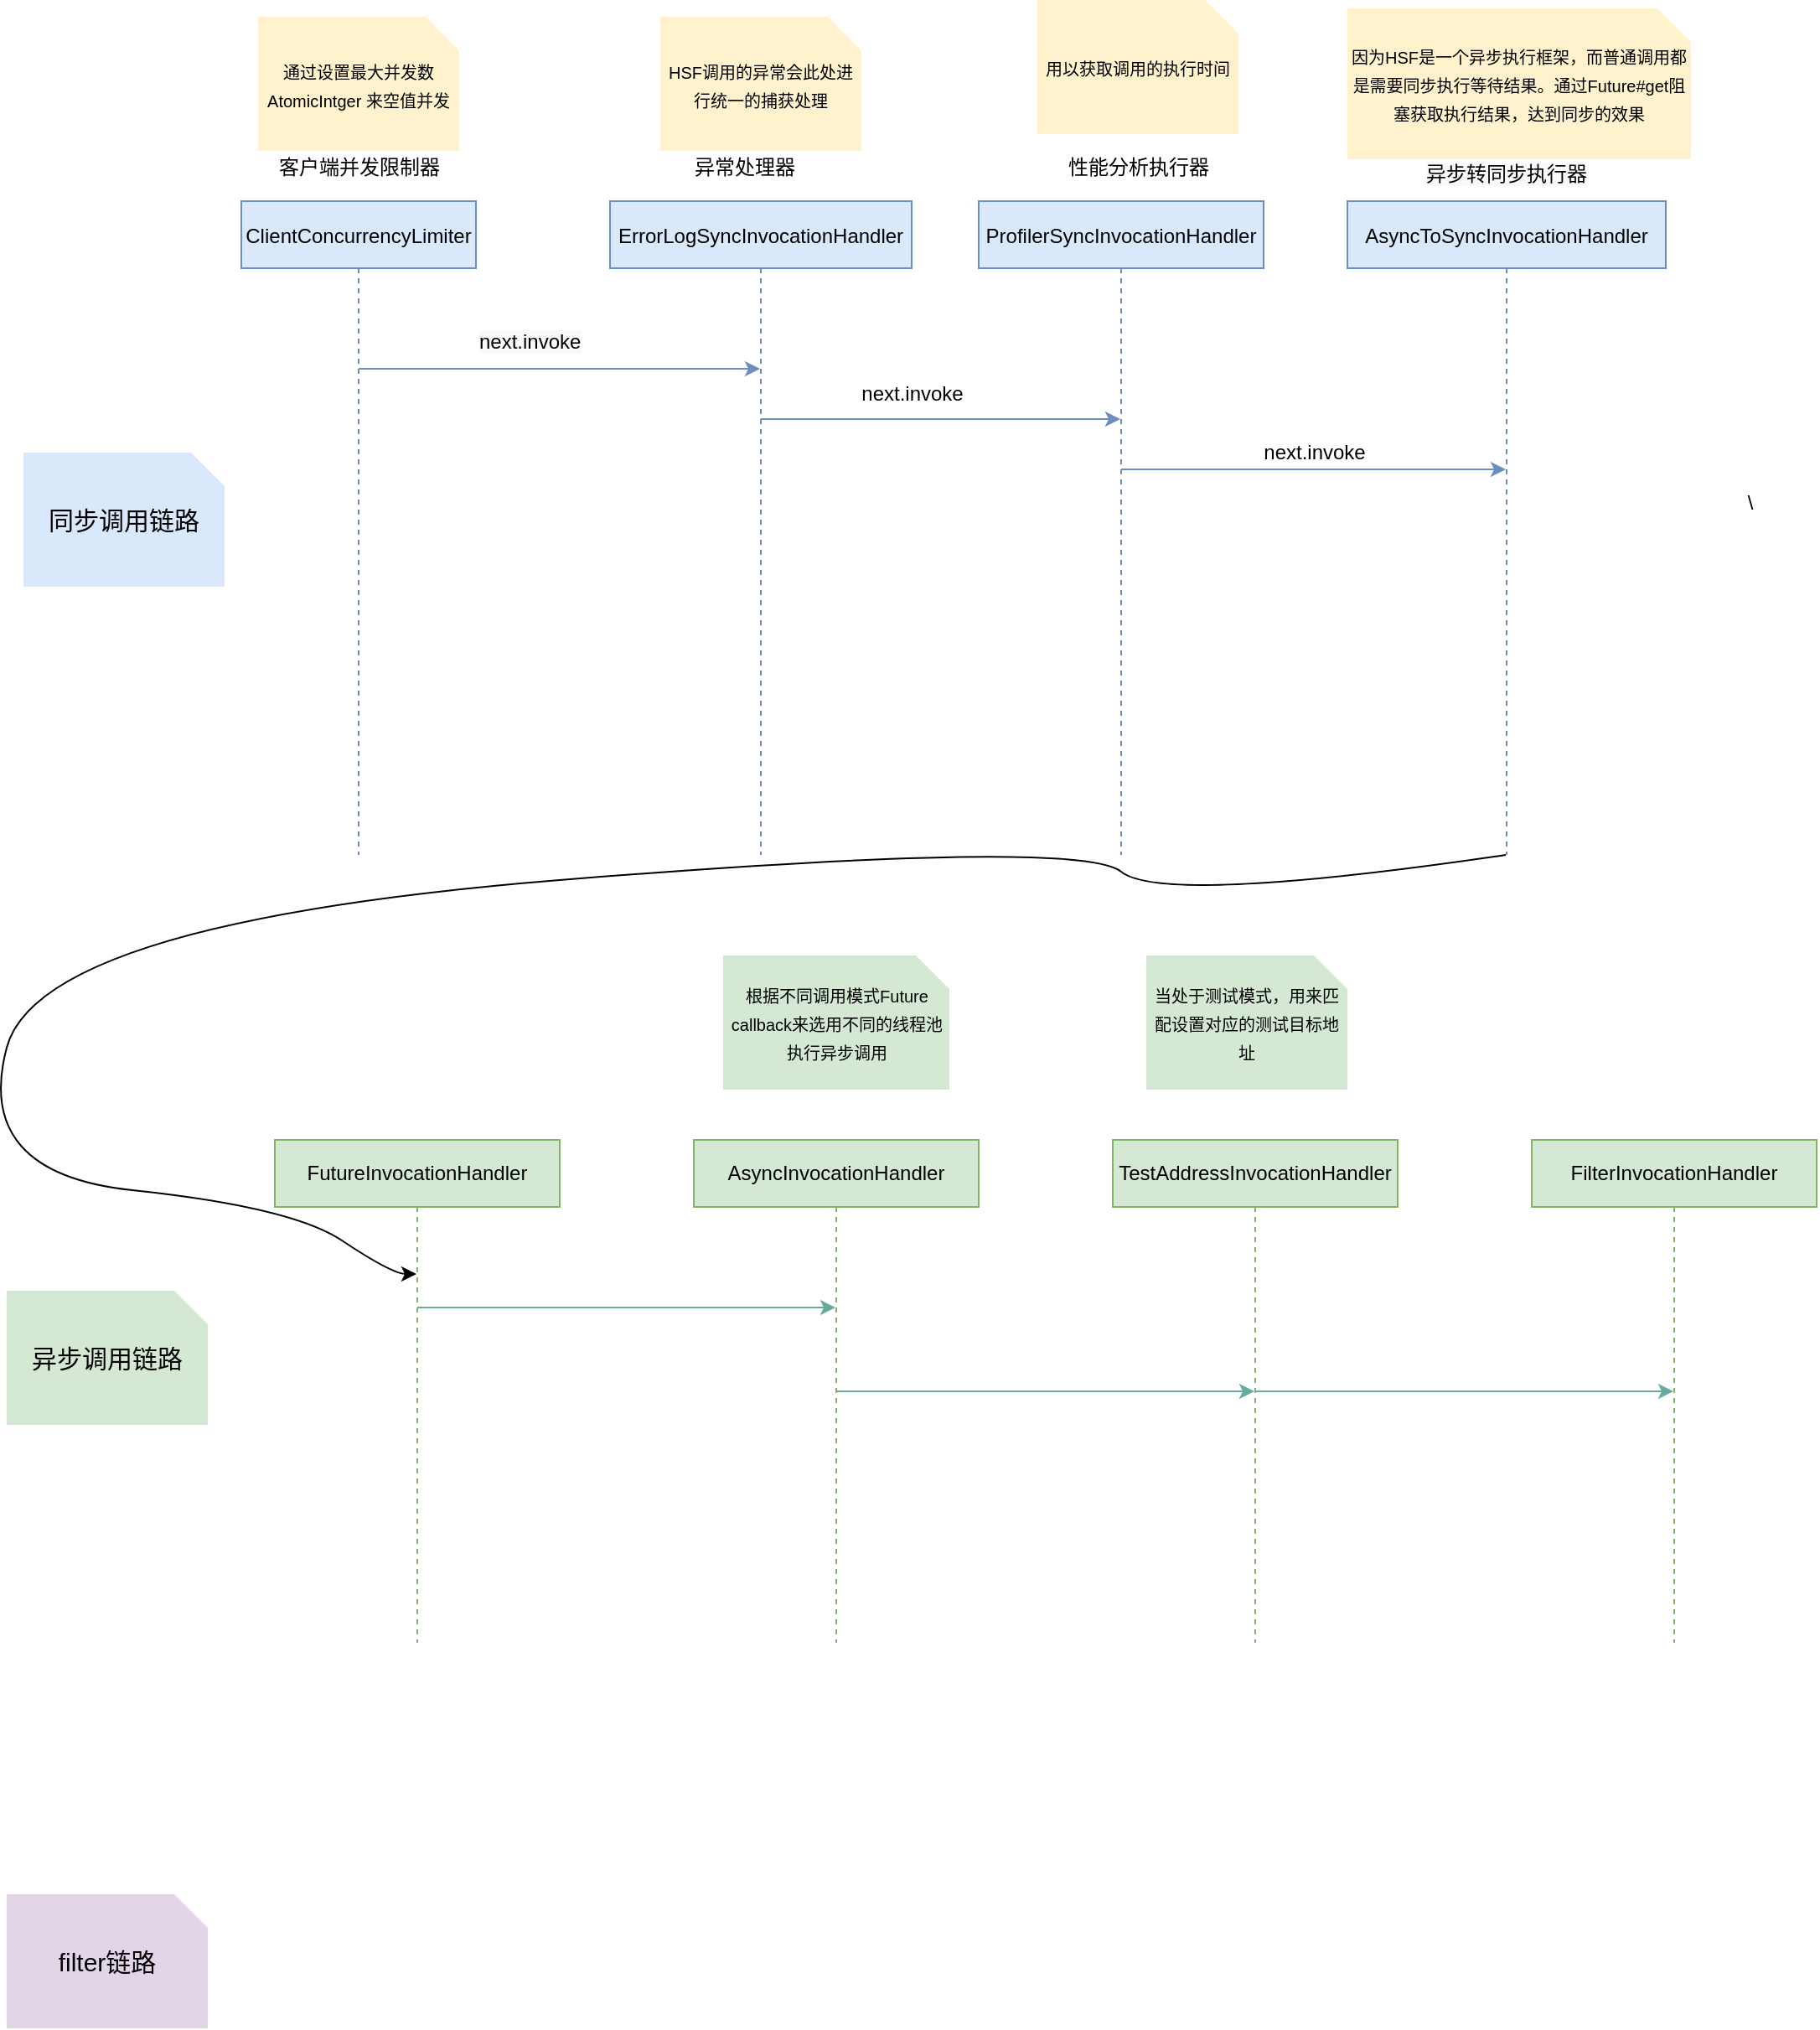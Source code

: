 <mxfile version="14.1.1" type="github">
  <diagram id="kgpKYQtTHZ0yAKxKKP6v" name="Page-1">
    <mxGraphModel dx="2462" dy="1752" grid="1" gridSize="10" guides="1" tooltips="1" connect="1" arrows="1" fold="1" page="0" pageScale="1" pageWidth="850" pageHeight="1100" math="0" shadow="0">
      <root>
        <mxCell id="0" />
        <mxCell id="1" parent="0" />
        <mxCell id="x7nl987tTBAlt_DvxvBK-10" value="" style="edgeStyle=orthogonalEdgeStyle;rounded=0;orthogonalLoop=1;jettySize=auto;html=1;fillColor=#dae8fc;strokeColor=#6c8ebf;" parent="1" source="3nuBFxr9cyL0pnOWT2aG-5" target="x7nl987tTBAlt_DvxvBK-9" edge="1">
          <mxGeometry relative="1" as="geometry">
            <Array as="points">
              <mxPoint x="100" y="200" />
              <mxPoint x="100" y="200" />
            </Array>
          </mxGeometry>
        </mxCell>
        <mxCell id="3nuBFxr9cyL0pnOWT2aG-5" value="ClientConcurrencyLimiter" style="shape=umlLifeline;perimeter=lifelinePerimeter;container=1;collapsible=0;recursiveResize=0;rounded=0;shadow=0;strokeWidth=1;fillColor=#dae8fc;strokeColor=#6c8ebf;" parent="1" vertex="1">
          <mxGeometry x="-70" y="100" width="140" height="390" as="geometry" />
        </mxCell>
        <mxCell id="x7nl987tTBAlt_DvxvBK-12" value="" style="edgeStyle=orthogonalEdgeStyle;rounded=0;orthogonalLoop=1;jettySize=auto;html=1;fillColor=#dae8fc;strokeColor=#6c8ebf;" parent="1" source="x7nl987tTBAlt_DvxvBK-9" target="x7nl987tTBAlt_DvxvBK-11" edge="1">
          <mxGeometry relative="1" as="geometry">
            <Array as="points">
              <mxPoint x="350" y="230" />
              <mxPoint x="350" y="230" />
            </Array>
          </mxGeometry>
        </mxCell>
        <mxCell id="x7nl987tTBAlt_DvxvBK-9" value="ErrorLogSyncInvocationHandler" style="shape=umlLifeline;perimeter=lifelinePerimeter;container=1;collapsible=0;recursiveResize=0;rounded=0;shadow=0;strokeWidth=1;fillColor=#dae8fc;strokeColor=#6c8ebf;" parent="1" vertex="1">
          <mxGeometry x="150" y="100" width="180" height="390" as="geometry" />
        </mxCell>
        <mxCell id="x7nl987tTBAlt_DvxvBK-16" value="" style="edgeStyle=orthogonalEdgeStyle;rounded=0;orthogonalLoop=1;jettySize=auto;html=1;fillColor=#dae8fc;strokeColor=#6c8ebf;" parent="1" source="x7nl987tTBAlt_DvxvBK-11" target="x7nl987tTBAlt_DvxvBK-15" edge="1">
          <mxGeometry relative="1" as="geometry">
            <Array as="points">
              <mxPoint x="550" y="260" />
              <mxPoint x="550" y="260" />
            </Array>
          </mxGeometry>
        </mxCell>
        <mxCell id="x7nl987tTBAlt_DvxvBK-11" value="ProfilerSyncInvocationHandler" style="shape=umlLifeline;perimeter=lifelinePerimeter;container=1;collapsible=0;recursiveResize=0;rounded=0;shadow=0;strokeWidth=1;fillColor=#dae8fc;strokeColor=#6c8ebf;" parent="1" vertex="1">
          <mxGeometry x="370" y="100" width="170" height="390" as="geometry" />
        </mxCell>
        <mxCell id="x7nl987tTBAlt_DvxvBK-15" value="AsyncToSyncInvocationHandler" style="shape=umlLifeline;perimeter=lifelinePerimeter;container=1;collapsible=0;recursiveResize=0;rounded=0;shadow=0;strokeWidth=1;fillColor=#dae8fc;strokeColor=#6c8ebf;" parent="1" vertex="1">
          <mxGeometry x="590" y="100" width="190" height="390" as="geometry" />
        </mxCell>
        <mxCell id="la7sN57ci4mc6fE4O83t-3" value="next.invoke" style="text;html=1;align=center;verticalAlign=middle;resizable=0;points=[];autosize=1;" parent="1" vertex="1">
          <mxGeometry x="290" y="205" width="80" height="20" as="geometry" />
        </mxCell>
        <mxCell id="la7sN57ci4mc6fE4O83t-4" value="&lt;meta charset=&quot;utf-8&quot;&gt;&lt;span style=&quot;color: rgb(0, 0, 0); font-family: helvetica; font-size: 12px; font-style: normal; font-weight: 400; letter-spacing: normal; text-align: center; text-indent: 0px; text-transform: none; word-spacing: 0px; background-color: rgb(248, 249, 250); display: inline; float: none;&quot;&gt;next.invoke&lt;/span&gt;" style="text;whiteSpace=wrap;html=1;" parent="1" vertex="1">
          <mxGeometry x="70" y="170" width="90" height="30" as="geometry" />
        </mxCell>
        <mxCell id="la7sN57ci4mc6fE4O83t-5" value="next.invoke" style="text;html=1;align=center;verticalAlign=middle;resizable=0;points=[];autosize=1;" parent="1" vertex="1">
          <mxGeometry x="530" y="240" width="80" height="20" as="geometry" />
        </mxCell>
        <mxCell id="la7sN57ci4mc6fE4O83t-6" value="客户端并发限制器" style="text;html=1;align=center;verticalAlign=middle;resizable=0;points=[];autosize=1;" parent="1" vertex="1">
          <mxGeometry x="-55" y="70" width="110" height="20" as="geometry" />
        </mxCell>
        <mxCell id="la7sN57ci4mc6fE4O83t-7" value="&lt;font color=&quot;#000000&quot; size=&quot;1&quot;&gt;通过设置最大并发数 AtomicIntger 来空值并发&lt;/font&gt;" style="shape=note;strokeWidth=2;fontSize=14;size=20;whiteSpace=wrap;html=1;fillColor=#fff2cc;fontColor=#666600;strokeColor=none;" parent="1" vertex="1">
          <mxGeometry x="-60" y="-10" width="120" height="80" as="geometry" />
        </mxCell>
        <mxCell id="la7sN57ci4mc6fE4O83t-8" value="&lt;font color=&quot;#000000&quot; size=&quot;1&quot;&gt;HSF调用的异常会此处进行统一的捕获处理&lt;/font&gt;" style="shape=note;strokeWidth=2;fontSize=14;size=20;whiteSpace=wrap;html=1;fillColor=#fff2cc;fontColor=#666600;strokeColor=none;" parent="1" vertex="1">
          <mxGeometry x="180" y="-10" width="120" height="80" as="geometry" />
        </mxCell>
        <mxCell id="la7sN57ci4mc6fE4O83t-9" value="异常处理器" style="text;html=1;align=center;verticalAlign=middle;resizable=0;points=[];autosize=1;" parent="1" vertex="1">
          <mxGeometry x="190" y="70" width="80" height="20" as="geometry" />
        </mxCell>
        <mxCell id="la7sN57ci4mc6fE4O83t-10" value="&lt;font color=&quot;#000000&quot; size=&quot;1&quot;&gt;用以获取调用的执行时间&lt;/font&gt;" style="shape=note;strokeWidth=2;fontSize=14;size=20;whiteSpace=wrap;html=1;fillColor=#fff2cc;fontColor=#666600;strokeColor=none;" parent="1" vertex="1">
          <mxGeometry x="405" y="-20" width="120" height="80" as="geometry" />
        </mxCell>
        <mxCell id="la7sN57ci4mc6fE4O83t-11" value="性能分析执行器" style="text;html=1;align=center;verticalAlign=middle;resizable=0;points=[];autosize=1;" parent="1" vertex="1">
          <mxGeometry x="415" y="70" width="100" height="20" as="geometry" />
        </mxCell>
        <mxCell id="la7sN57ci4mc6fE4O83t-12" value="&lt;font color=&quot;#000000&quot; size=&quot;1&quot;&gt;因为HSF是一个异步执行框架，而普通调用都是需要同步执行等待结果。通过Future#get阻塞获取执行结果，达到同步的效果&lt;/font&gt;" style="shape=note;strokeWidth=2;fontSize=14;size=20;whiteSpace=wrap;html=1;fillColor=#fff2cc;fontColor=#666600;strokeColor=none;" parent="1" vertex="1">
          <mxGeometry x="590" y="-15" width="205" height="90" as="geometry" />
        </mxCell>
        <mxCell id="la7sN57ci4mc6fE4O83t-13" value="&lt;span style=&quot;color: rgb(0 , 0 , 0) ; font-family: &amp;#34;helvetica&amp;#34; ; font-size: 12px ; font-style: normal ; font-weight: 400 ; letter-spacing: normal ; text-align: center ; text-indent: 0px ; text-transform: none ; word-spacing: 0px ; background-color: rgb(248 , 249 , 250) ; display: inline ; float: none&quot;&gt;异步转同步执行器&lt;/span&gt;" style="text;whiteSpace=wrap;html=1;" parent="1" vertex="1">
          <mxGeometry x="635" y="70" width="110" height="30" as="geometry" />
        </mxCell>
        <mxCell id="la7sN57ci4mc6fE4O83t-16" value="\" style="text;html=1;align=center;verticalAlign=middle;resizable=0;points=[];autosize=1;" parent="1" vertex="1">
          <mxGeometry x="820" y="270" width="20" height="20" as="geometry" />
        </mxCell>
        <mxCell id="la7sN57ci4mc6fE4O83t-26" value="" style="edgeStyle=orthogonalEdgeStyle;rounded=0;orthogonalLoop=1;jettySize=auto;html=1;strokeColor=#67AB9F;" parent="1" source="la7sN57ci4mc6fE4O83t-19" target="la7sN57ci4mc6fE4O83t-25" edge="1">
          <mxGeometry relative="1" as="geometry">
            <Array as="points">
              <mxPoint x="170" y="760" />
              <mxPoint x="170" y="760" />
            </Array>
          </mxGeometry>
        </mxCell>
        <mxCell id="la7sN57ci4mc6fE4O83t-19" value="FutureInvocationHandler" style="shape=umlLifeline;perimeter=lifelinePerimeter;whiteSpace=wrap;html=1;container=1;collapsible=0;recursiveResize=0;outlineConnect=0;fillColor=#d5e8d4;strokeColor=#82b366;" parent="1" vertex="1">
          <mxGeometry x="-50" y="660" width="170" height="300" as="geometry" />
        </mxCell>
        <mxCell id="la7sN57ci4mc6fE4O83t-21" value="&lt;font color=&quot;#000000&quot; style=&quot;font-size: 15px&quot;&gt;同步调用链路&lt;/font&gt;" style="shape=note;strokeWidth=2;fontSize=14;size=20;whiteSpace=wrap;html=1;fillColor=#dae8fc;strokeColor=none;" parent="1" vertex="1">
          <mxGeometry x="-200" y="250" width="120" height="80" as="geometry" />
        </mxCell>
        <mxCell id="la7sN57ci4mc6fE4O83t-24" value="&lt;font color=&quot;#000000&quot; style=&quot;font-size: 15px&quot;&gt;异步调用链路&lt;/font&gt;" style="shape=note;strokeWidth=2;fontSize=14;size=20;whiteSpace=wrap;html=1;fillColor=#d5e8d4;strokeColor=none;" parent="1" vertex="1">
          <mxGeometry x="-210" y="750" width="120" height="80" as="geometry" />
        </mxCell>
        <mxCell id="la7sN57ci4mc6fE4O83t-28" value="" style="edgeStyle=orthogonalEdgeStyle;rounded=0;orthogonalLoop=1;jettySize=auto;html=1;strokeColor=#67AB9F;" parent="1" source="la7sN57ci4mc6fE4O83t-25" target="la7sN57ci4mc6fE4O83t-27" edge="1">
          <mxGeometry relative="1" as="geometry">
            <Array as="points">
              <mxPoint x="450" y="790" />
              <mxPoint x="450" y="790" />
            </Array>
          </mxGeometry>
        </mxCell>
        <mxCell id="la7sN57ci4mc6fE4O83t-25" value="AsyncInvocationHandler" style="shape=umlLifeline;perimeter=lifelinePerimeter;whiteSpace=wrap;html=1;container=1;collapsible=0;recursiveResize=0;outlineConnect=0;fillColor=#d5e8d4;strokeColor=#82b366;" parent="1" vertex="1">
          <mxGeometry x="200" y="660" width="170" height="300" as="geometry" />
        </mxCell>
        <mxCell id="la7sN57ci4mc6fE4O83t-30" value="" style="edgeStyle=orthogonalEdgeStyle;rounded=0;orthogonalLoop=1;jettySize=auto;html=1;strokeColor=#67AB9F;" parent="1" source="la7sN57ci4mc6fE4O83t-27" target="la7sN57ci4mc6fE4O83t-29" edge="1">
          <mxGeometry relative="1" as="geometry" />
        </mxCell>
        <mxCell id="la7sN57ci4mc6fE4O83t-27" value="TestAddressInvocationHandler" style="shape=umlLifeline;perimeter=lifelinePerimeter;whiteSpace=wrap;html=1;container=1;collapsible=0;recursiveResize=0;outlineConnect=0;fillColor=#d5e8d4;strokeColor=#82b366;" parent="1" vertex="1">
          <mxGeometry x="450" y="660" width="170" height="300" as="geometry" />
        </mxCell>
        <mxCell id="la7sN57ci4mc6fE4O83t-29" value="FilterInvocationHandler" style="shape=umlLifeline;perimeter=lifelinePerimeter;whiteSpace=wrap;html=1;container=1;collapsible=0;recursiveResize=0;outlineConnect=0;fillColor=#d5e8d4;strokeColor=#82b366;" parent="1" vertex="1">
          <mxGeometry x="700" y="660" width="170" height="300" as="geometry" />
        </mxCell>
        <mxCell id="la7sN57ci4mc6fE4O83t-31" value="&lt;font color=&quot;#000000&quot; style=&quot;font-size: 10px&quot;&gt;根据不同调用模式Future callback来选用不同的线程池执行异步调用&lt;/font&gt;" style="shape=note;strokeWidth=2;fontSize=14;size=20;whiteSpace=wrap;html=1;fillColor=#d5e8d4;strokeColor=none;" parent="1" vertex="1">
          <mxGeometry x="217.5" y="550" width="135" height="80" as="geometry" />
        </mxCell>
        <mxCell id="la7sN57ci4mc6fE4O83t-32" value="&lt;span style=&quot;font-size: 10px&quot;&gt;当处于测试模式，用来匹配设置对应的测试目标地址&lt;/span&gt;" style="shape=note;strokeWidth=2;fontSize=14;size=20;whiteSpace=wrap;html=1;fillColor=#d5e8d4;strokeColor=none;" parent="1" vertex="1">
          <mxGeometry x="470" y="550" width="120" height="80" as="geometry" />
        </mxCell>
        <mxCell id="la7sN57ci4mc6fE4O83t-35" value="" style="curved=1;endArrow=classic;html=1;fillColor=#f8cecc;" parent="1" source="x7nl987tTBAlt_DvxvBK-15" target="la7sN57ci4mc6fE4O83t-19" edge="1">
          <mxGeometry width="50" height="50" relative="1" as="geometry">
            <mxPoint x="430" y="520" as="sourcePoint" />
            <mxPoint x="-150" y="680" as="targetPoint" />
            <Array as="points">
              <mxPoint x="480" y="520" />
              <mxPoint x="430" y="480" />
              <mxPoint x="-190" y="530" />
              <mxPoint x="-230" y="680" />
              <mxPoint x="-40" y="700" />
              <mxPoint x="20" y="740" />
            </Array>
          </mxGeometry>
        </mxCell>
        <mxCell id="la7sN57ci4mc6fE4O83t-36" value="&lt;span style=&quot;font-size: 15px&quot;&gt;filter链路&lt;/span&gt;" style="shape=note;strokeWidth=2;fontSize=14;size=20;whiteSpace=wrap;html=1;fillColor=#e1d5e7;strokeColor=none;" parent="1" vertex="1">
          <mxGeometry x="-210" y="1110" width="120" height="80" as="geometry" />
        </mxCell>
      </root>
    </mxGraphModel>
  </diagram>
</mxfile>
